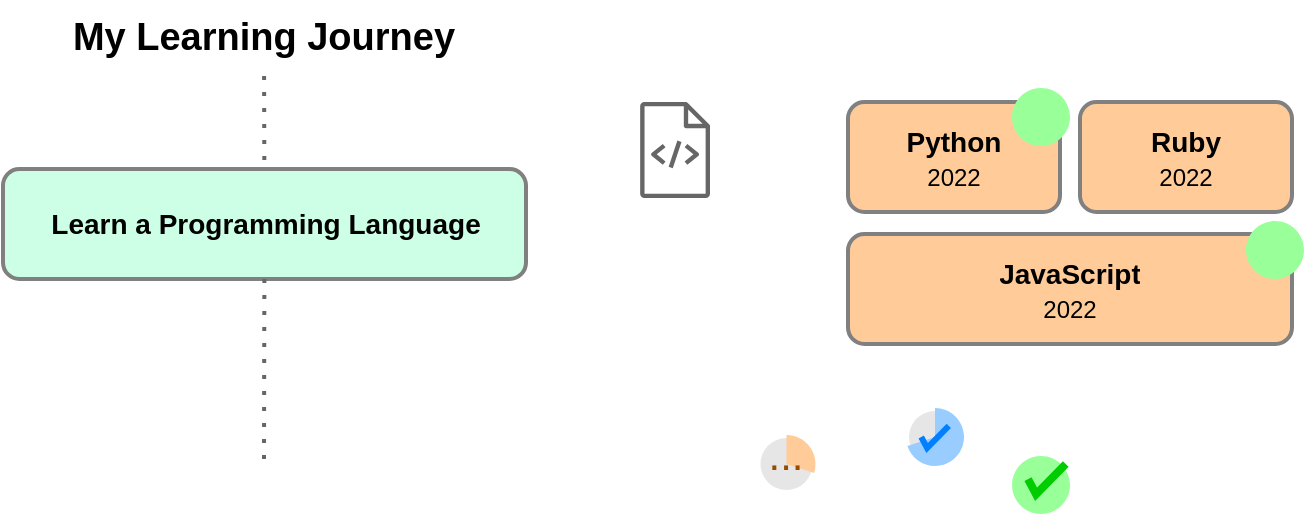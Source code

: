 <mxfile version="21.6.9" type="github">
  <diagram name="Page-1" id="ckWAQ8MBUfrxwX41ebk0">
    <mxGraphModel dx="228" dy="1593" grid="0" gridSize="10" guides="1" tooltips="1" connect="1" arrows="1" fold="1" page="1" pageScale="1" pageWidth="1169" pageHeight="827" math="0" shadow="0">
      <root>
        <mxCell id="0" />
        <mxCell id="1" parent="0" />
        <mxCell id="TG_LKD3CWlQSCmAl-Nzj-3" value="Learn a Programming&amp;nbsp;Language" style="text;strokeColor=#808080;fillColor=#CCFFE6;align=center;verticalAlign=middle;spacingLeft=0;spacingRight=0;overflow=hidden;points=[[0,0.5],[1,0.5]];portConstraint=eastwest;rotatable=0;whiteSpace=wrap;html=1;spacing=0;fontStyle=1;strokeWidth=2;rounded=1;fontSize=14;treeFolding=0;connectable=1;allowArrows=1;recursiveResize=1;expand=0;comic=0;" vertex="1" collapsed="1" parent="1">
          <mxGeometry x="1212.5" y="-714.5" width="261.5" height="55" as="geometry" />
        </mxCell>
        <UserObject label="Python&lt;br&gt;&lt;font style=&quot;font-size: 12px; font-weight: normal;&quot;&gt;2022&lt;/font&gt;" link="https://www.python.org/" linkTarget="_blank" id="TG_LKD3CWlQSCmAl-Nzj-17">
          <mxCell style="text;strokeColor=#808080;fillColor=#FFCC99;align=center;verticalAlign=middle;spacingLeft=0;spacingRight=0;overflow=hidden;points=[[0,0.5],[1,0.5]];portConstraint=eastwest;rotatable=0;whiteSpace=wrap;html=1;spacing=0;fontStyle=1;strokeWidth=2;rounded=1;fontSize=14;" vertex="1" parent="1">
            <mxGeometry x="1635" y="-748" width="106" height="55" as="geometry" />
          </mxCell>
        </UserObject>
        <mxCell id="TG_LKD3CWlQSCmAl-Nzj-18" value="Ruby&lt;br&gt;&lt;span style=&quot;font-weight: normal;&quot;&gt;&lt;font style=&quot;font-size: 12px;&quot;&gt;2022&lt;/font&gt;&lt;/span&gt;" style="text;strokeColor=#808080;fillColor=#FFCC99;align=center;verticalAlign=middle;spacingLeft=0;spacingRight=0;overflow=hidden;points=[[0,0.5],[1,0.5]];portConstraint=eastwest;rotatable=0;whiteSpace=wrap;html=1;spacing=0;fontStyle=1;strokeWidth=2;rounded=1;fontSize=14;" vertex="1" parent="1">
          <mxGeometry x="1751" y="-748" width="106" height="55" as="geometry" />
        </mxCell>
        <UserObject label="JavaScript&lt;br&gt;&lt;font style=&quot;font-size: 12px; font-weight: normal;&quot;&gt;2022&lt;/font&gt;" link="data:action/json,{&quot;actions&quot;:[{&quot;toggle&quot;: {&quot;cells&quot;: [&quot;JS&quot;]}}]}" id="TG_LKD3CWlQSCmAl-Nzj-19">
          <mxCell style="text;strokeColor=#808080;fillColor=#FFCC99;align=center;verticalAlign=middle;spacingLeft=0;spacingRight=0;overflow=hidden;points=[[0,0.5],[1,0.5]];portConstraint=eastwest;rotatable=0;whiteSpace=wrap;html=1;spacing=0;fontStyle=1;strokeWidth=2;rounded=1;fontSize=14;noLabel=0;movableLabel=1;enumerate=0;treeMoving=0;treeFolding=0;" vertex="1" parent="1">
            <mxGeometry x="1635" y="-682" width="222" height="55" as="geometry" />
          </mxCell>
        </UserObject>
        <mxCell id="TG_LKD3CWlQSCmAl-Nzj-1" value="" style="sketch=0;outlineConnect=0;fontColor=#232F3E;gradientColor=none;fillColor=#666666;strokeColor=none;dashed=0;verticalLabelPosition=bottom;verticalAlign=top;align=center;html=1;fontSize=12;fontStyle=0;aspect=fixed;pointerEvents=1;shape=mxgraph.aws4.source_code;" vertex="1" parent="1">
          <mxGeometry x="1531" y="-748" width="35.08" height="48" as="geometry" />
        </mxCell>
        <mxCell id="TG_LKD3CWlQSCmAl-Nzj-48" value="My Learning Journey" style="text;html=1;strokeColor=none;fillColor=none;align=center;verticalAlign=middle;whiteSpace=wrap;rounded=0;fontSize=19;fontStyle=1" vertex="1" parent="1">
          <mxGeometry x="1211" y="-799" width="264" height="38" as="geometry" />
        </mxCell>
        <mxCell id="TG_LKD3CWlQSCmAl-Nzj-49" value="" style="endArrow=none;dashed=1;html=1;dashPattern=1 3;strokeWidth=2;rounded=0;strokeColor=#666666;" edge="1" parent="1" source="TG_LKD3CWlQSCmAl-Nzj-48" target="TG_LKD3CWlQSCmAl-Nzj-3">
          <mxGeometry width="50" height="50" relative="1" as="geometry">
            <mxPoint x="1314" y="-752" as="sourcePoint" />
            <mxPoint x="1372" y="-752" as="targetPoint" />
          </mxGeometry>
        </mxCell>
        <mxCell id="TG_LKD3CWlQSCmAl-Nzj-50" value="" style="endArrow=none;dashed=1;html=1;dashPattern=1 3;strokeWidth=2;rounded=0;strokeColor=#666666;" edge="1" parent="1" source="TG_LKD3CWlQSCmAl-Nzj-3">
          <mxGeometry width="50" height="50" relative="1" as="geometry">
            <mxPoint x="1337" y="-657" as="sourcePoint" />
            <mxPoint x="1343" y="-569" as="targetPoint" />
          </mxGeometry>
        </mxCell>
        <mxCell id="TG_LKD3CWlQSCmAl-Nzj-74" value="" style="verticalLabelPosition=middle;verticalAlign=middle;html=1;shape=mxgraph.basic.partConcEllipse;startAngle=0;endAngle=1;arcWidth=3.22;strokeColor=none;fillColor=#99FF99;fontSize=22;fontColor=#10739E;align=center;fontStyle=1;whiteSpace=wrap;" vertex="1" parent="1">
          <mxGeometry x="1834" y="-688.5" width="29" height="29" as="geometry" />
        </mxCell>
        <mxCell id="TG_LKD3CWlQSCmAl-Nzj-75" value="" style="verticalLabelPosition=middle;verticalAlign=middle;html=1;shape=mxgraph.basic.partConcEllipse;startAngle=0;endAngle=1;arcWidth=1;strokeColor=none;fillColor=#99FF99;fontSize=22;fontColor=#10739E;align=center;fontStyle=1;whiteSpace=wrap;" vertex="1" parent="1">
          <mxGeometry x="1717" y="-755" width="29" height="29" as="geometry" />
        </mxCell>
        <mxCell id="TG_LKD3CWlQSCmAl-Nzj-79" value="" style="group" vertex="1" connectable="0" parent="1">
          <mxGeometry x="1664" y="-595" width="29" height="29" as="geometry" />
        </mxCell>
        <mxCell id="TG_LKD3CWlQSCmAl-Nzj-80" value="" style="ellipse;whiteSpace=wrap;html=1;aspect=fixed;strokeColor=none;fillColor=#E6E6E6;strokeWidth=2;" vertex="1" parent="TG_LKD3CWlQSCmAl-Nzj-79">
          <mxGeometry x="1.5" y="1.5" width="26" height="26" as="geometry" />
        </mxCell>
        <mxCell id="TG_LKD3CWlQSCmAl-Nzj-81" value="" style="verticalLabelPosition=middle;verticalAlign=middle;html=1;shape=mxgraph.basic.partConcEllipse;startAngle=0;endAngle=0.7;arcWidth=1;strokeColor=none;fillColor=#99CCFF;fontSize=22;fontColor=#10739E;align=center;fontStyle=1;whiteSpace=wrap;" vertex="1" parent="TG_LKD3CWlQSCmAl-Nzj-79">
          <mxGeometry width="29" height="29" as="geometry" />
        </mxCell>
        <mxCell id="TG_LKD3CWlQSCmAl-Nzj-91" value="" style="html=1;verticalLabelPosition=bottom;labelBackgroundColor=#ffffff;verticalAlign=top;shadow=0;dashed=0;strokeWidth=3;shape=mxgraph.ios7.misc.check;strokeColor=#007FFF;gradientColor=none;" vertex="1" parent="TG_LKD3CWlQSCmAl-Nzj-79">
          <mxGeometry x="7.6" y="8.98" width="13.8" height="11.04" as="geometry" />
        </mxCell>
        <mxCell id="TG_LKD3CWlQSCmAl-Nzj-82" value="" style="group" vertex="1" connectable="0" parent="1">
          <mxGeometry x="1582" y="-582" width="109.5" height="34" as="geometry" />
        </mxCell>
        <mxCell id="TG_LKD3CWlQSCmAl-Nzj-83" value="" style="ellipse;whiteSpace=wrap;html=1;aspect=fixed;strokeColor=none;fillColor=#E6E6E6;strokeWidth=2;" vertex="1" parent="TG_LKD3CWlQSCmAl-Nzj-82">
          <mxGeometry x="9.25" y="2" width="26" height="26" as="geometry" />
        </mxCell>
        <mxCell id="TG_LKD3CWlQSCmAl-Nzj-84" value="" style="verticalLabelPosition=middle;verticalAlign=middle;html=1;shape=mxgraph.basic.partConcEllipse;startAngle=0;endAngle=0.3;arcWidth=1;strokeColor=none;fillColor=#FFCC99;fontSize=22;fontColor=#10739E;align=center;fontStyle=1;whiteSpace=wrap;" vertex="1" parent="TG_LKD3CWlQSCmAl-Nzj-82">
          <mxGeometry x="7.75" y="0.5" width="29" height="29" as="geometry" />
        </mxCell>
        <mxCell id="TG_LKD3CWlQSCmAl-Nzj-93" value="&lt;font style=&quot;font-size: 21px;&quot;&gt;...&lt;/font&gt;" style="text;html=1;strokeColor=none;fillColor=none;align=center;verticalAlign=middle;whiteSpace=wrap;rounded=0;horizontal=1;labelPosition=center;verticalLabelPosition=middle;spacing=-3;spacingTop=-8;fontColor=#994C00;fontSize=16;" vertex="1" parent="TG_LKD3CWlQSCmAl-Nzj-82">
          <mxGeometry x="14.25" y="12.5" width="16" height="3" as="geometry" />
        </mxCell>
        <mxCell id="TG_LKD3CWlQSCmAl-Nzj-92" value="" style="group" vertex="1" connectable="0" parent="1">
          <mxGeometry x="1717" y="-571" width="29" height="29" as="geometry" />
        </mxCell>
        <mxCell id="TG_LKD3CWlQSCmAl-Nzj-85" value="" style="verticalLabelPosition=middle;verticalAlign=middle;html=1;shape=mxgraph.basic.partConcEllipse;startAngle=0;endAngle=1;arcWidth=1;strokeColor=none;fillColor=#99FF99;fontSize=22;fontColor=#10739E;align=center;fontStyle=1;whiteSpace=wrap;" vertex="1" parent="TG_LKD3CWlQSCmAl-Nzj-92">
          <mxGeometry width="29" height="29" as="geometry" />
        </mxCell>
        <mxCell id="TG_LKD3CWlQSCmAl-Nzj-78" value="" style="html=1;verticalLabelPosition=bottom;labelBackgroundColor=#ffffff;verticalAlign=top;shadow=0;dashed=0;strokeWidth=4;shape=mxgraph.ios7.misc.check;strokeColor=#00CC00;gradientColor=none;" vertex="1" parent="TG_LKD3CWlQSCmAl-Nzj-92">
          <mxGeometry x="7.996" y="4.003" width="18.869" height="15.095" as="geometry" />
        </mxCell>
        <object label="&lt;div&gt;&lt;b&gt;&lt;font style=&quot;font-size: 14px;&quot;&gt;JavaScript&amp;nbsp;&lt;/font&gt;&lt;/b&gt;&lt;/div&gt;&lt;div&gt;&lt;br&gt;&lt;/div&gt;&lt;div&gt;Syntax, Variables, Data Types&lt;/div&gt;&lt;div&gt;Operators: Arithmetic, Comparison, Logical&lt;/div&gt;&lt;div&gt;Conditionals: if, else, loops&lt;/div&gt;&lt;div&gt;Functions: Definition, Parameters, Return&lt;/div&gt;&lt;div&gt;Scope, Closures&lt;/div&gt;&lt;div&gt;Arrays: Methods, Iteration&lt;/div&gt;&lt;div&gt;Objects: Properties, Methods, Prototypes&lt;/div&gt;&lt;div&gt;JSON: Data Exchange&lt;/div&gt;&lt;div&gt;DOM Manipulation, Event Handling&lt;/div&gt;&lt;div&gt;Asynchronous: Callbacks, Promises, Async/Await&lt;/div&gt;&lt;div&gt;ES6: Arrow Functions, let/const, Destructuring&lt;/div&gt;&lt;div&gt;Modules: Code Organization&lt;/div&gt;&lt;div&gt;Error Handling: try...catch, Throw&lt;/div&gt;&lt;div&gt;Closures, Prototypes&lt;/div&gt;&lt;div&gt;AJAX, Web APIs&lt;/div&gt;&lt;div&gt;ESLint: Code Quality&lt;/div&gt;&lt;div&gt;React: Front-End Library&lt;/div&gt;&lt;div&gt;Node.js, Express.js: Back-End&lt;/div&gt;&lt;div&gt;Vue.js, Angular: Front-End Frameworks&lt;/div&gt;" id="JS">
          <mxCell style="text;strokeColor=#808080;fillColor=#FFE6CC;align=left;verticalAlign=middle;spacingLeft=15;spacingRight=0;overflow=hidden;points=[[0,0.5],[1,0.5]];portConstraint=eastwest;rotatable=0;whiteSpace=wrap;html=1;spacing=0;strokeWidth=2;rounded=0;treeFolding=0;connectable=1;allowArrows=1;recursiveResize=1;expand=0;comic=0;glass=0;shadow=1;horizontal=1;" vertex="1" collapsed="1" visible="0" parent="1">
            <mxGeometry x="1591" y="-630" width="310" height="376" as="geometry" />
          </mxCell>
        </object>
      </root>
    </mxGraphModel>
  </diagram>
</mxfile>
